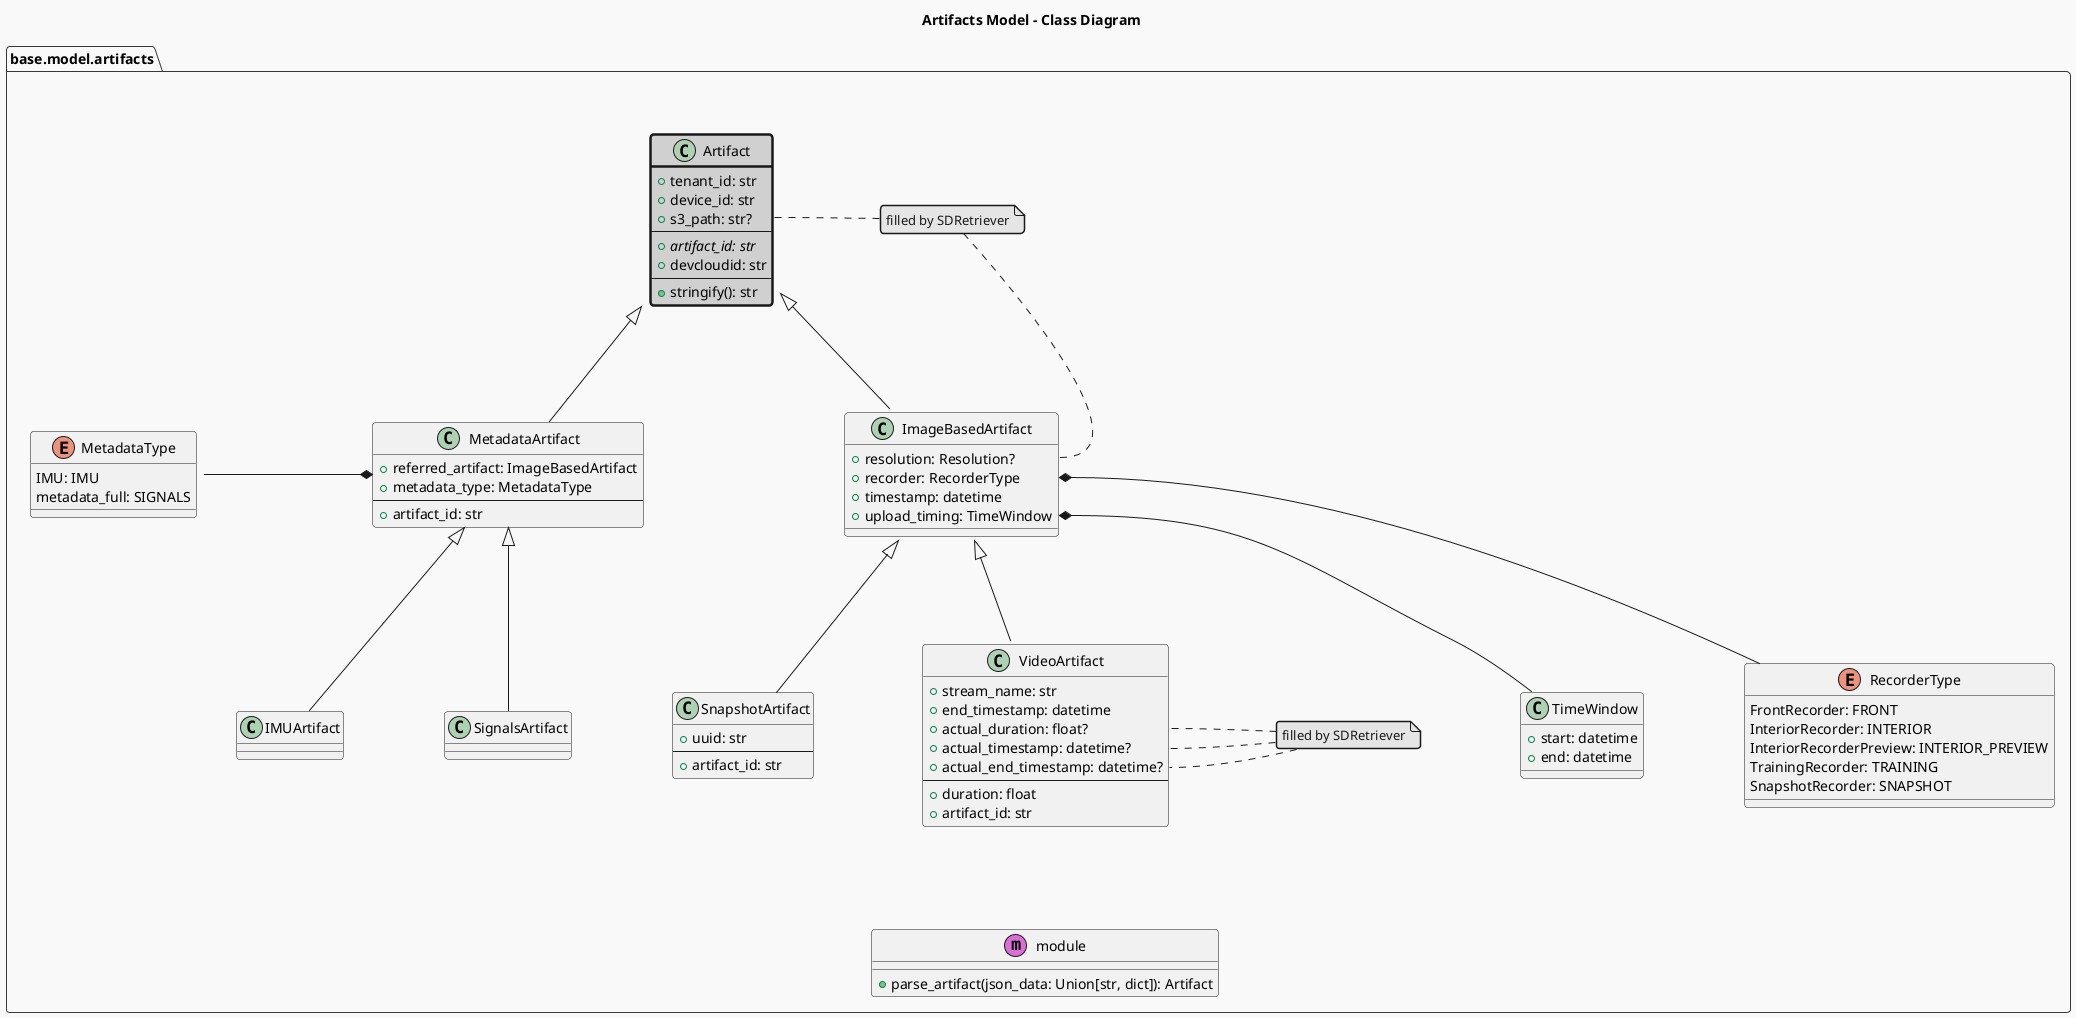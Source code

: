 @startuml artifacts
!theme mars
skinparam linetype curved
skinparam nodesep 100
skinparam ranksep 100
set separator none
top to bottom direction

skinparam package<<Layout>> {
  borderColor Transparent
  backgroundColor Transparent
}
<style>
.Layout {
  fontColor Transparent
  stereotypeFontColor Transparent
}
.baseStyle {
LineThickness 2.5
BackgroundColor #D0D0D0
}
</style>

title Artifacts Model - Class Diagram

package base.model.artifacts {

class TimeWindow {
  +start: datetime
  +end: datetime
}
enum RecorderType {
  FrontRecorder: FRONT
  InteriorRecorder: INTERIOR
  InteriorRecorderPreview: INTERIOR_PREVIEW
  TrainingRecorder: TRAINING
  SnapshotRecorder: SNAPSHOT
}
enum MetadataType {
  IMU: IMU
  metadata_full: SIGNALS
}

package core <<Layout>> {
class Artifact <<baseStyle>> {
  +tenant_id: str
  +device_id: str
  + s3_path: str?
  --
  +{abstract} artifact_id: str
  +devcloudid: str
  --
  +stringify(): str
}
hide <<baseStyle>> stereotype
note "filled by SDRetriever" as N1
note "filled by SDRetriever" as N3
N1 .right. Artifact::s3_path


class ImageBasedArtifact {
  +resolution: Resolution?
  +recorder: RecorderType
  +timestamp: datetime
  +upload_timing: TimeWindow
}

N1 .. ImageBasedArtifact::resolution
ImageBasedArtifact::upload_timing *-- TimeWindow
ImageBasedArtifact::recorder *-- RecorderType

Artifact <|-down- ImageBasedArtifact

class VideoArtifact {
  +stream_name: str
  +end_timestamp: datetime
  +actual_duration: float?
  +actual_timestamp: datetime?
  +actual_end_timestamp: datetime?
  --
  +duration: float
  +artifact_id: str
}
N3 .right. VideoArtifact::actual_duration
N3 .right. VideoArtifact::actual_timestamp
N3 .right. VideoArtifact::actual_end_timestamp

ImageBasedArtifact <|-- VideoArtifact


class SnapshotArtifact {
  +uuid: str
  --
  +artifact_id: str
}

ImageBasedArtifact <|-- SnapshotArtifact
'VideoArtifact -[hidden]right- SnapshotArtifact

class MetadataArtifact {
  +referred_artifact: ImageBasedArtifact
  +metadata_type: MetadataType
  --
  +artifact_id: str
}

Artifact <|-- MetadataArtifact


MetadataArtifact *-r- MetadataType::metadata_type
ImageBasedArtifact -[hidden]l- MetadataArtifact

class SignalsArtifact
MetadataArtifact <|-- SignalsArtifact
class IMUArtifact
MetadataArtifact <|-- IMUArtifact
IMUArtifact -[hidden]r- N3

}
hide <<Layout>> stereotype


class module << (m,orchid) >> {
  +parse_artifact(json_data: Union[str, dict]): Artifact
}
VideoArtifact -[hidden]down- module

}
@enduml
